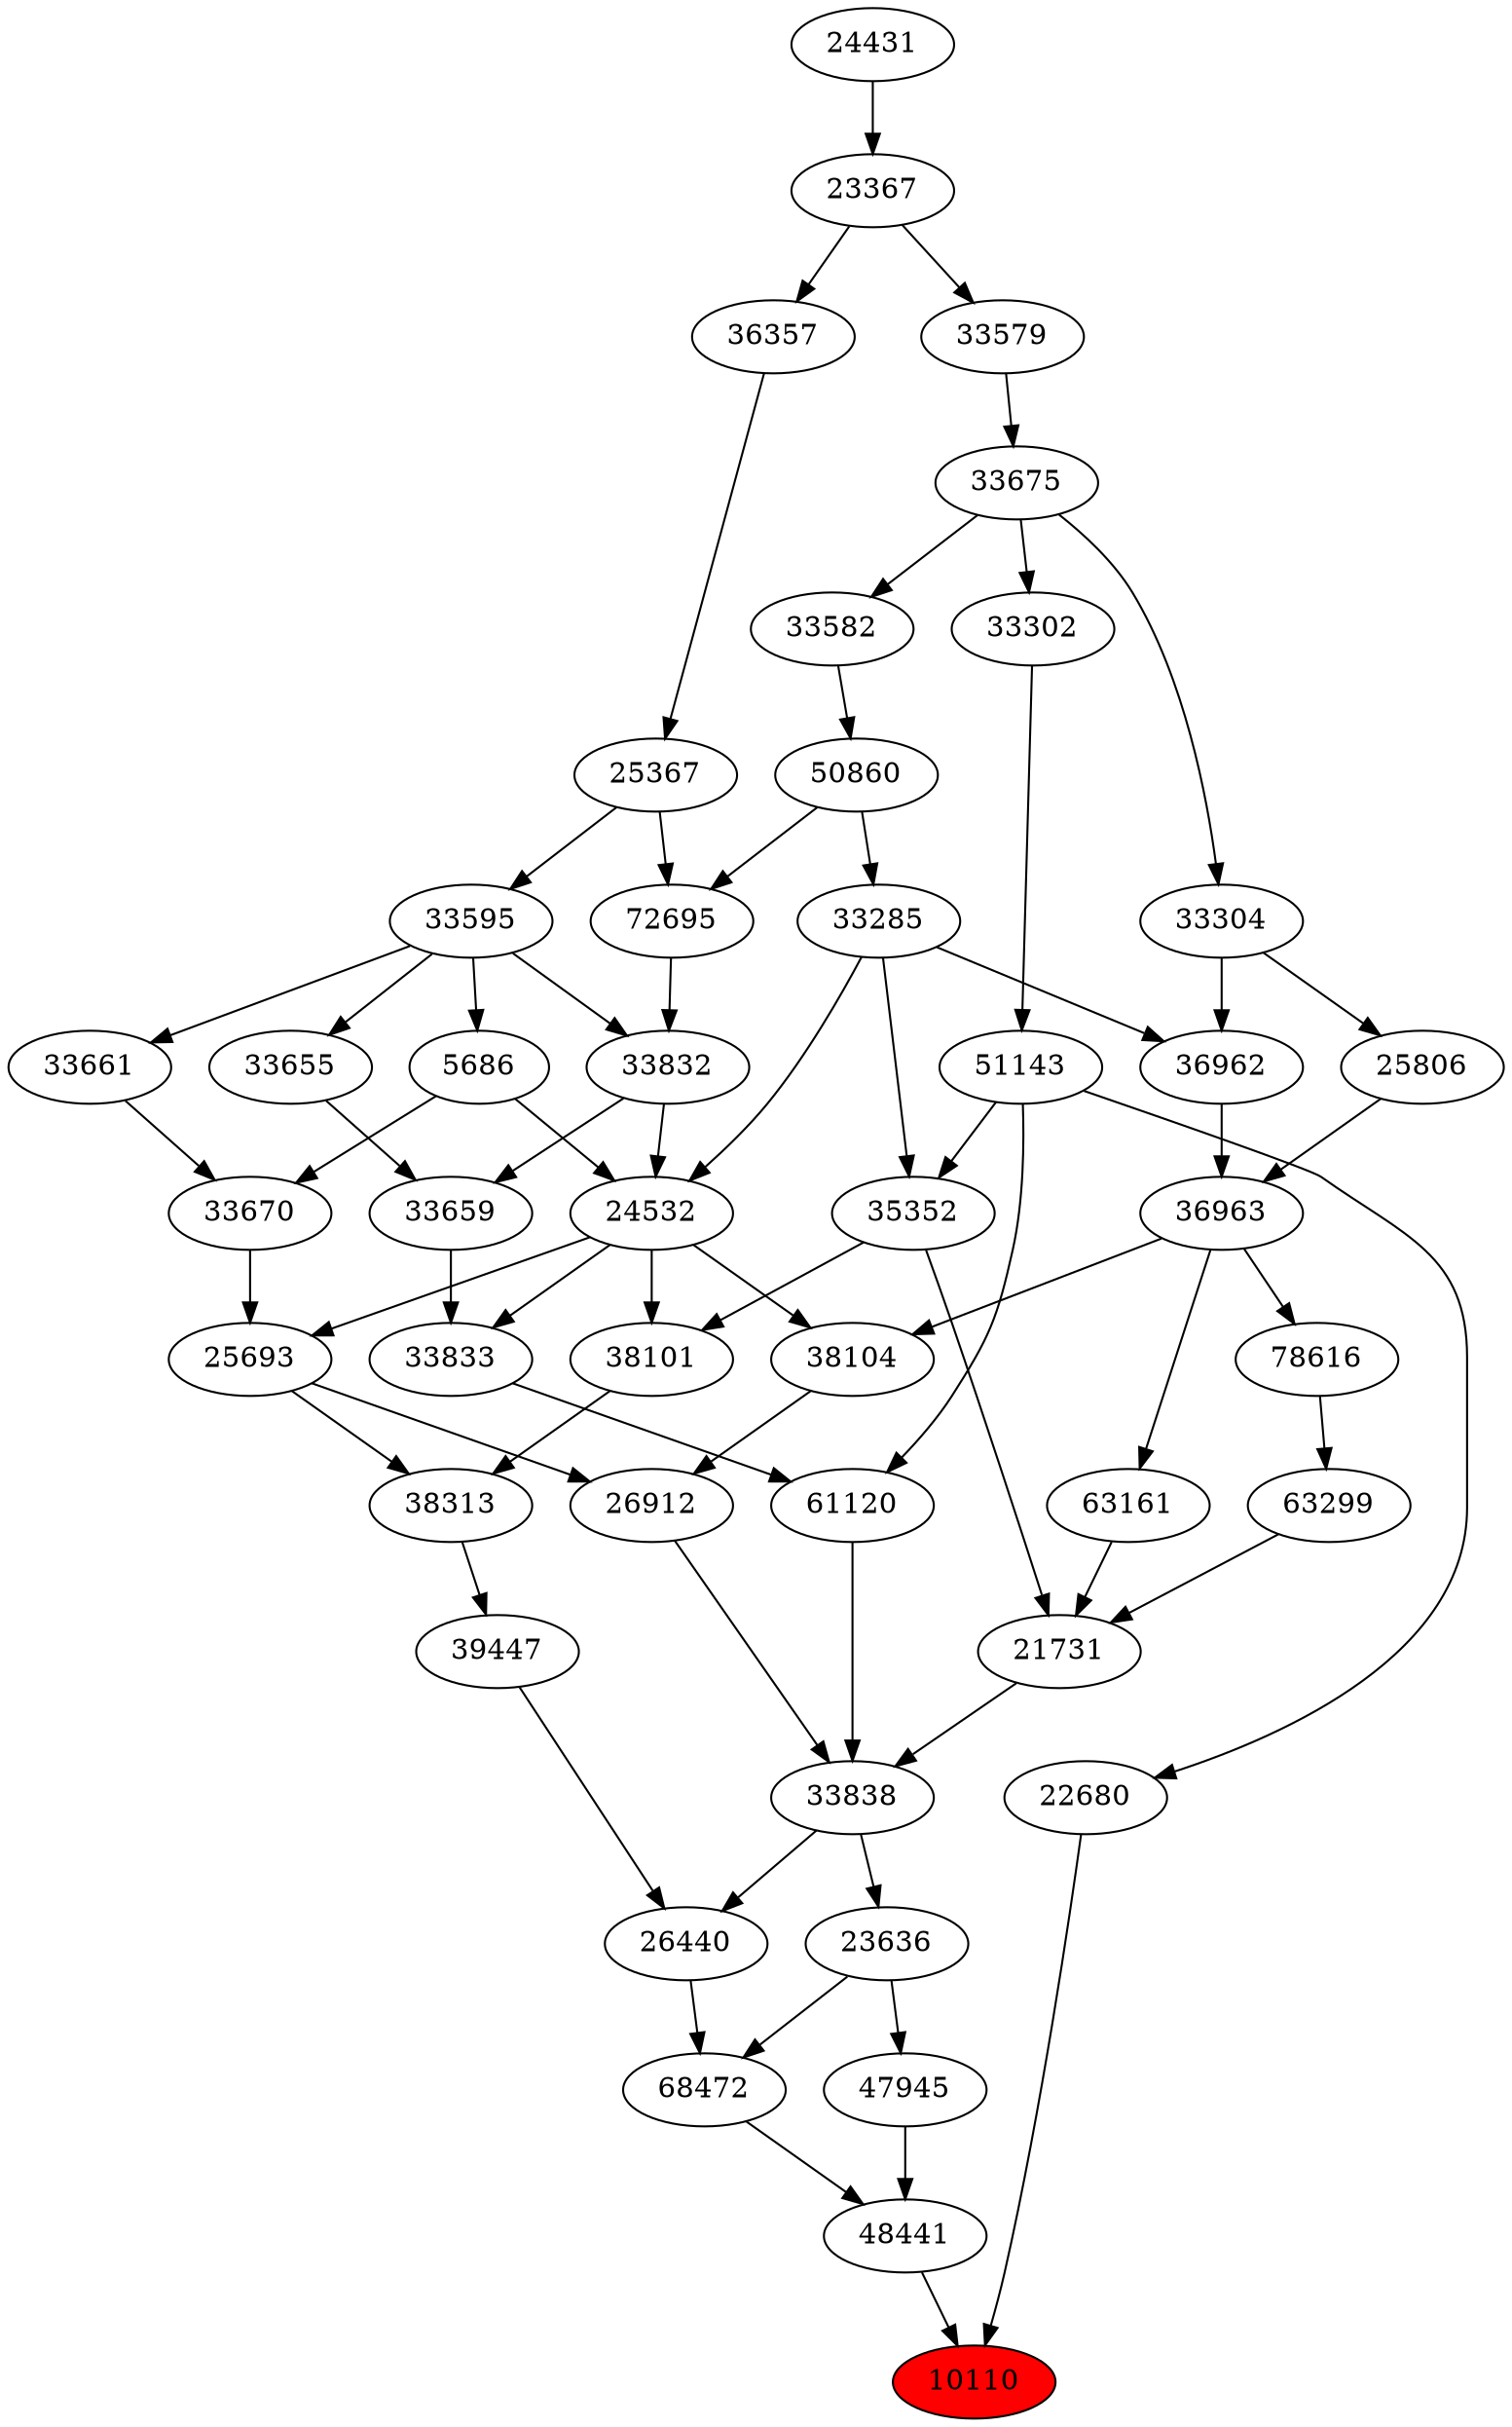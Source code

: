 strict digraph{ 
10110 [label="10110" fillcolor=red style=filled]
48441 -> 10110
22680 -> 10110
48441 [label="48441"]
47945 -> 48441
68472 -> 48441
22680 [label="22680"]
51143 -> 22680
47945 [label="47945"]
23636 -> 47945
68472 [label="68472"]
23636 -> 68472
26440 -> 68472
51143 [label="51143"]
33302 -> 51143
23636 [label="23636"]
33838 -> 23636
26440 [label="26440"]
33838 -> 26440
39447 -> 26440
33302 [label="33302"]
33675 -> 33302
33838 [label="33838"]
21731 -> 33838
26912 -> 33838
61120 -> 33838
39447 [label="39447"]
38313 -> 39447
33675 [label="33675"]
33579 -> 33675
21731 [label="21731"]
35352 -> 21731
63161 -> 21731
63299 -> 21731
26912 [label="26912"]
38104 -> 26912
25693 -> 26912
61120 [label="61120"]
51143 -> 61120
33833 -> 61120
38313 [label="38313"]
25693 -> 38313
38101 -> 38313
33579 [label="33579"]
23367 -> 33579
35352 [label="35352"]
33285 -> 35352
51143 -> 35352
63161 [label="63161"]
36963 -> 63161
63299 [label="63299"]
78616 -> 63299
38104 [label="38104"]
24532 -> 38104
36963 -> 38104
25693 [label="25693"]
24532 -> 25693
33670 -> 25693
33833 [label="33833"]
33659 -> 33833
24532 -> 33833
38101 [label="38101"]
24532 -> 38101
35352 -> 38101
23367 [label="23367"]
24431 -> 23367
33285 [label="33285"]
50860 -> 33285
36963 [label="36963"]
36962 -> 36963
25806 -> 36963
78616 [label="78616"]
36963 -> 78616
24532 [label="24532"]
33285 -> 24532
5686 -> 24532
33832 -> 24532
33670 [label="33670"]
5686 -> 33670
33661 -> 33670
33659 [label="33659"]
33655 -> 33659
33832 -> 33659
24431 [label="24431"]
50860 [label="50860"]
33582 -> 50860
36962 [label="36962"]
33285 -> 36962
33304 -> 36962
25806 [label="25806"]
33304 -> 25806
5686 [label="5686"]
33595 -> 5686
33832 [label="33832"]
72695 -> 33832
33595 -> 33832
33661 [label="33661"]
33595 -> 33661
33655 [label="33655"]
33595 -> 33655
33582 [label="33582"]
33675 -> 33582
33304 [label="33304"]
33675 -> 33304
33595 [label="33595"]
25367 -> 33595
72695 [label="72695"]
50860 -> 72695
25367 -> 72695
25367 [label="25367"]
36357 -> 25367
36357 [label="36357"]
23367 -> 36357
}